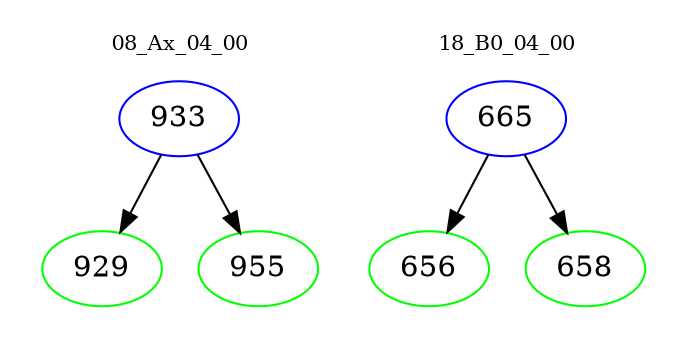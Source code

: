 digraph{
subgraph cluster_0 {
color = white
label = "08_Ax_04_00";
fontsize=10;
T0_933 [label="933", color="blue"]
T0_933 -> T0_929 [color="black"]
T0_929 [label="929", color="green"]
T0_933 -> T0_955 [color="black"]
T0_955 [label="955", color="green"]
}
subgraph cluster_1 {
color = white
label = "18_B0_04_00";
fontsize=10;
T1_665 [label="665", color="blue"]
T1_665 -> T1_656 [color="black"]
T1_656 [label="656", color="green"]
T1_665 -> T1_658 [color="black"]
T1_658 [label="658", color="green"]
}
}

